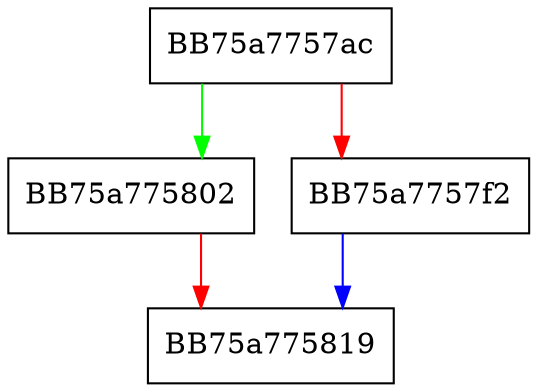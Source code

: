 digraph __acrt_GetLocaleInfoEx {
  node [shape="box"];
  graph [splines=ortho];
  BB75a7757ac -> BB75a775802 [color="green"];
  BB75a7757ac -> BB75a7757f2 [color="red"];
  BB75a7757f2 -> BB75a775819 [color="blue"];
  BB75a775802 -> BB75a775819 [color="red"];
}